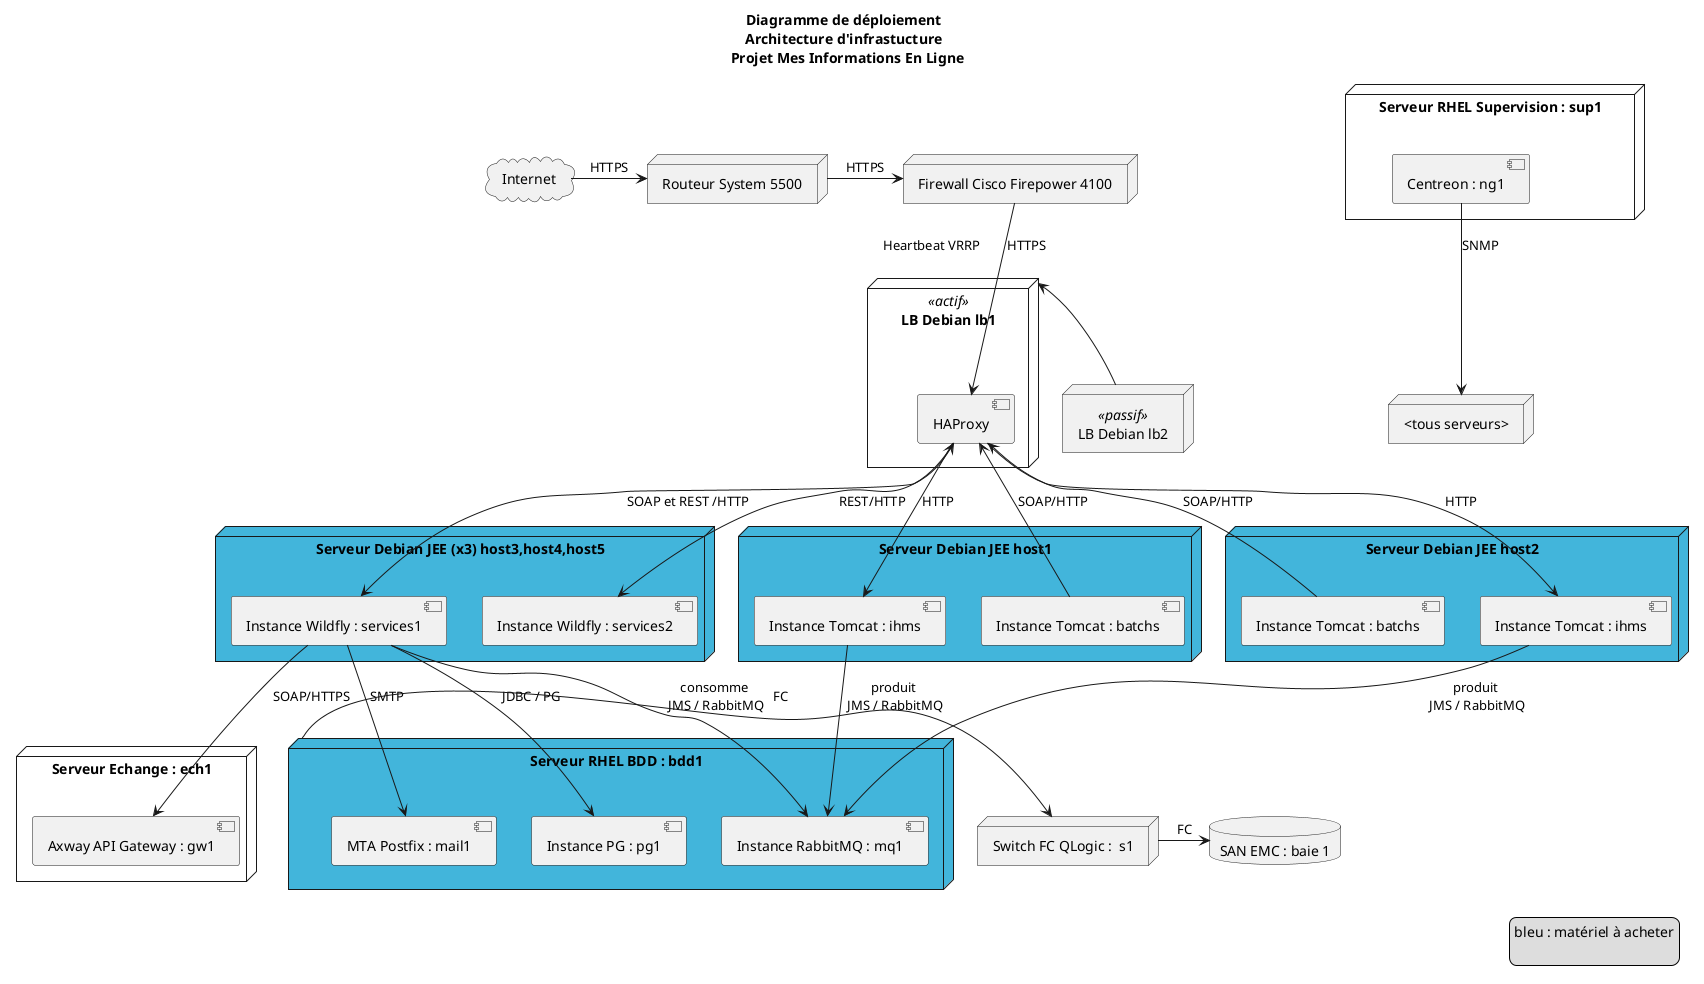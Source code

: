 @startuml
skinparam componentStyle uml2
title Diagramme de déploiement \nArchitecture d'infrastucture \n Projet Mes Informations En Ligne

cloud "Internet" as r0
node "Routeur System 5500" as r1
node "Firewall Cisco Firepower 4100" as r2
node "LB Debian lb1"  as lb1 <<actif>> {
 [HAProxy] as ha1
}
node "LB Debian lb2" <<passif>> as lb2
node "Serveur Debian JEE host1" as host1 #42B5DB { 
  [Instance Tomcat : ihms]  as ihms1
  [Instance Tomcat : batchs]  as batchs1
}
node "Serveur Debian JEE host2" as host2  #42B5DB { 
   [Instance Tomcat : ihms] as ihms2
   [Instance Tomcat : batchs] as batchs2 
}
node "Serveur Debian JEE (x3) host3,host4,host5" as host3 #42B5DB { 
  [Instance Wildfly : services1]  as services1 
  [Instance Wildfly : services2]  as services2 
}

node "Serveur RHEL BDD : bdd1" as bdd1  #42B5DB { 
   [Instance PG : pg1] as pg1
   [Instance RabbitMQ : mq1] as mq1
   [MTA Postfix : mail1] as mail1
}
node "Serveur RHEL Supervision : sup1" as sup1 {
  [Centreon : ng1] as centreon
}

node "Serveur Echange : ech1" as ech1 {
  [Axway API Gateway : gw1] as gw1
}
database "SAN EMC : baie 1" as baie1
node "Switch FC QLogic :  s1" as san 
node "<tous serveurs>" as  tous_serveurs

r0 -> r1 : HTTPS
r1->r2 : HTTPS
r2 --> ha1 : HTTPS
lb2 -> lb1 : Heartbeat VRRP
ha1 --> ihms1 : HTTP
ha1 --> ihms2 : HTTP
ihms1 --> mq1 : produit\n JMS / RabbitMQ
ihms2 --> mq1 : produit\n JMS / RabbitMQ
services1 -->  mq1 : consomme\n JMS / RabbitMQ
services1 -->  pg1 : JDBC / PG
services1 -->  mail1 : SMTP
services1 -->  gw1 : SOAP/HTTPS
batchs1 --> ha1 : SOAP/HTTP
batchs2 -> ha1 : SOAP/HTTP
ha1 <-> services1 : SOAP et REST /HTTP
ha1 --> services2 : REST/HTTP
centreon --> tous_serveurs : SNMP
bdd1 -> san : FC
san -> baie1 : FC

legend right
   bleu : matériel à acheter
  
endlegend

@enduml


